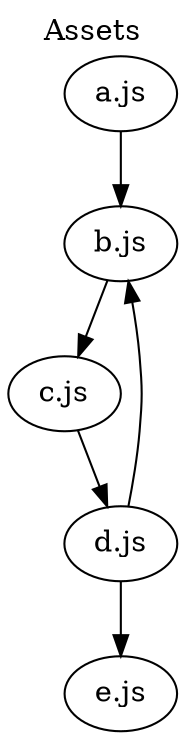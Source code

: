 digraph assets {
  labelloc="t";
  label="Assets";

  "a.js";
  "b.js";
  "c.js";
  "d.js";
  "e.js";

  "a.js" -> "b.js";
  "b.js" -> "c.js";
  "c.js" -> "d.js";
  "d.js" -> "b.js";
  "d.js" -> "e.js";
}